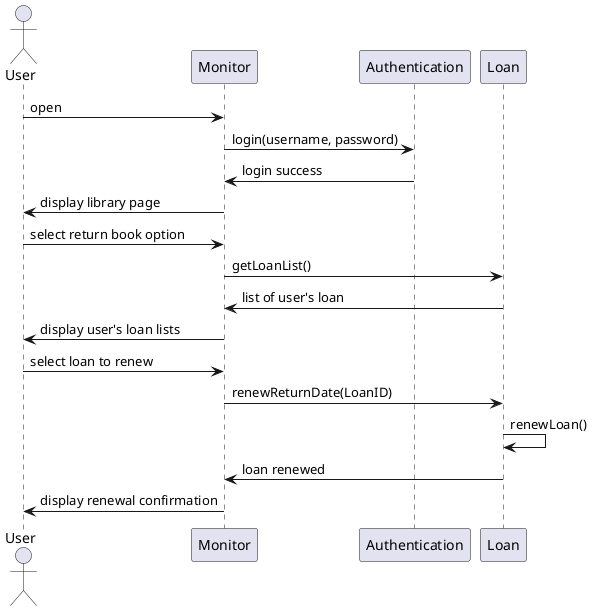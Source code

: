 @startuml
actor User
participant Monitor
participant Authentication
participant Loan

User -> Monitor: open
Monitor -> Authentication: login(username, password)
Authentication -> Monitor: login success
Monitor -> User: display library page

User -> Monitor: select return book option
Monitor -> Loan: getLoanList()
Loan -> Monitor: list of user's loan
Monitor -> User: display user's loan lists

User -> Monitor: select loan to renew
Monitor -> Loan: renewReturnDate(LoanID)
Loan -> Loan: renewLoan()
Loan -> Monitor: loan renewed
Monitor -> User: display renewal confirmation
@enduml
